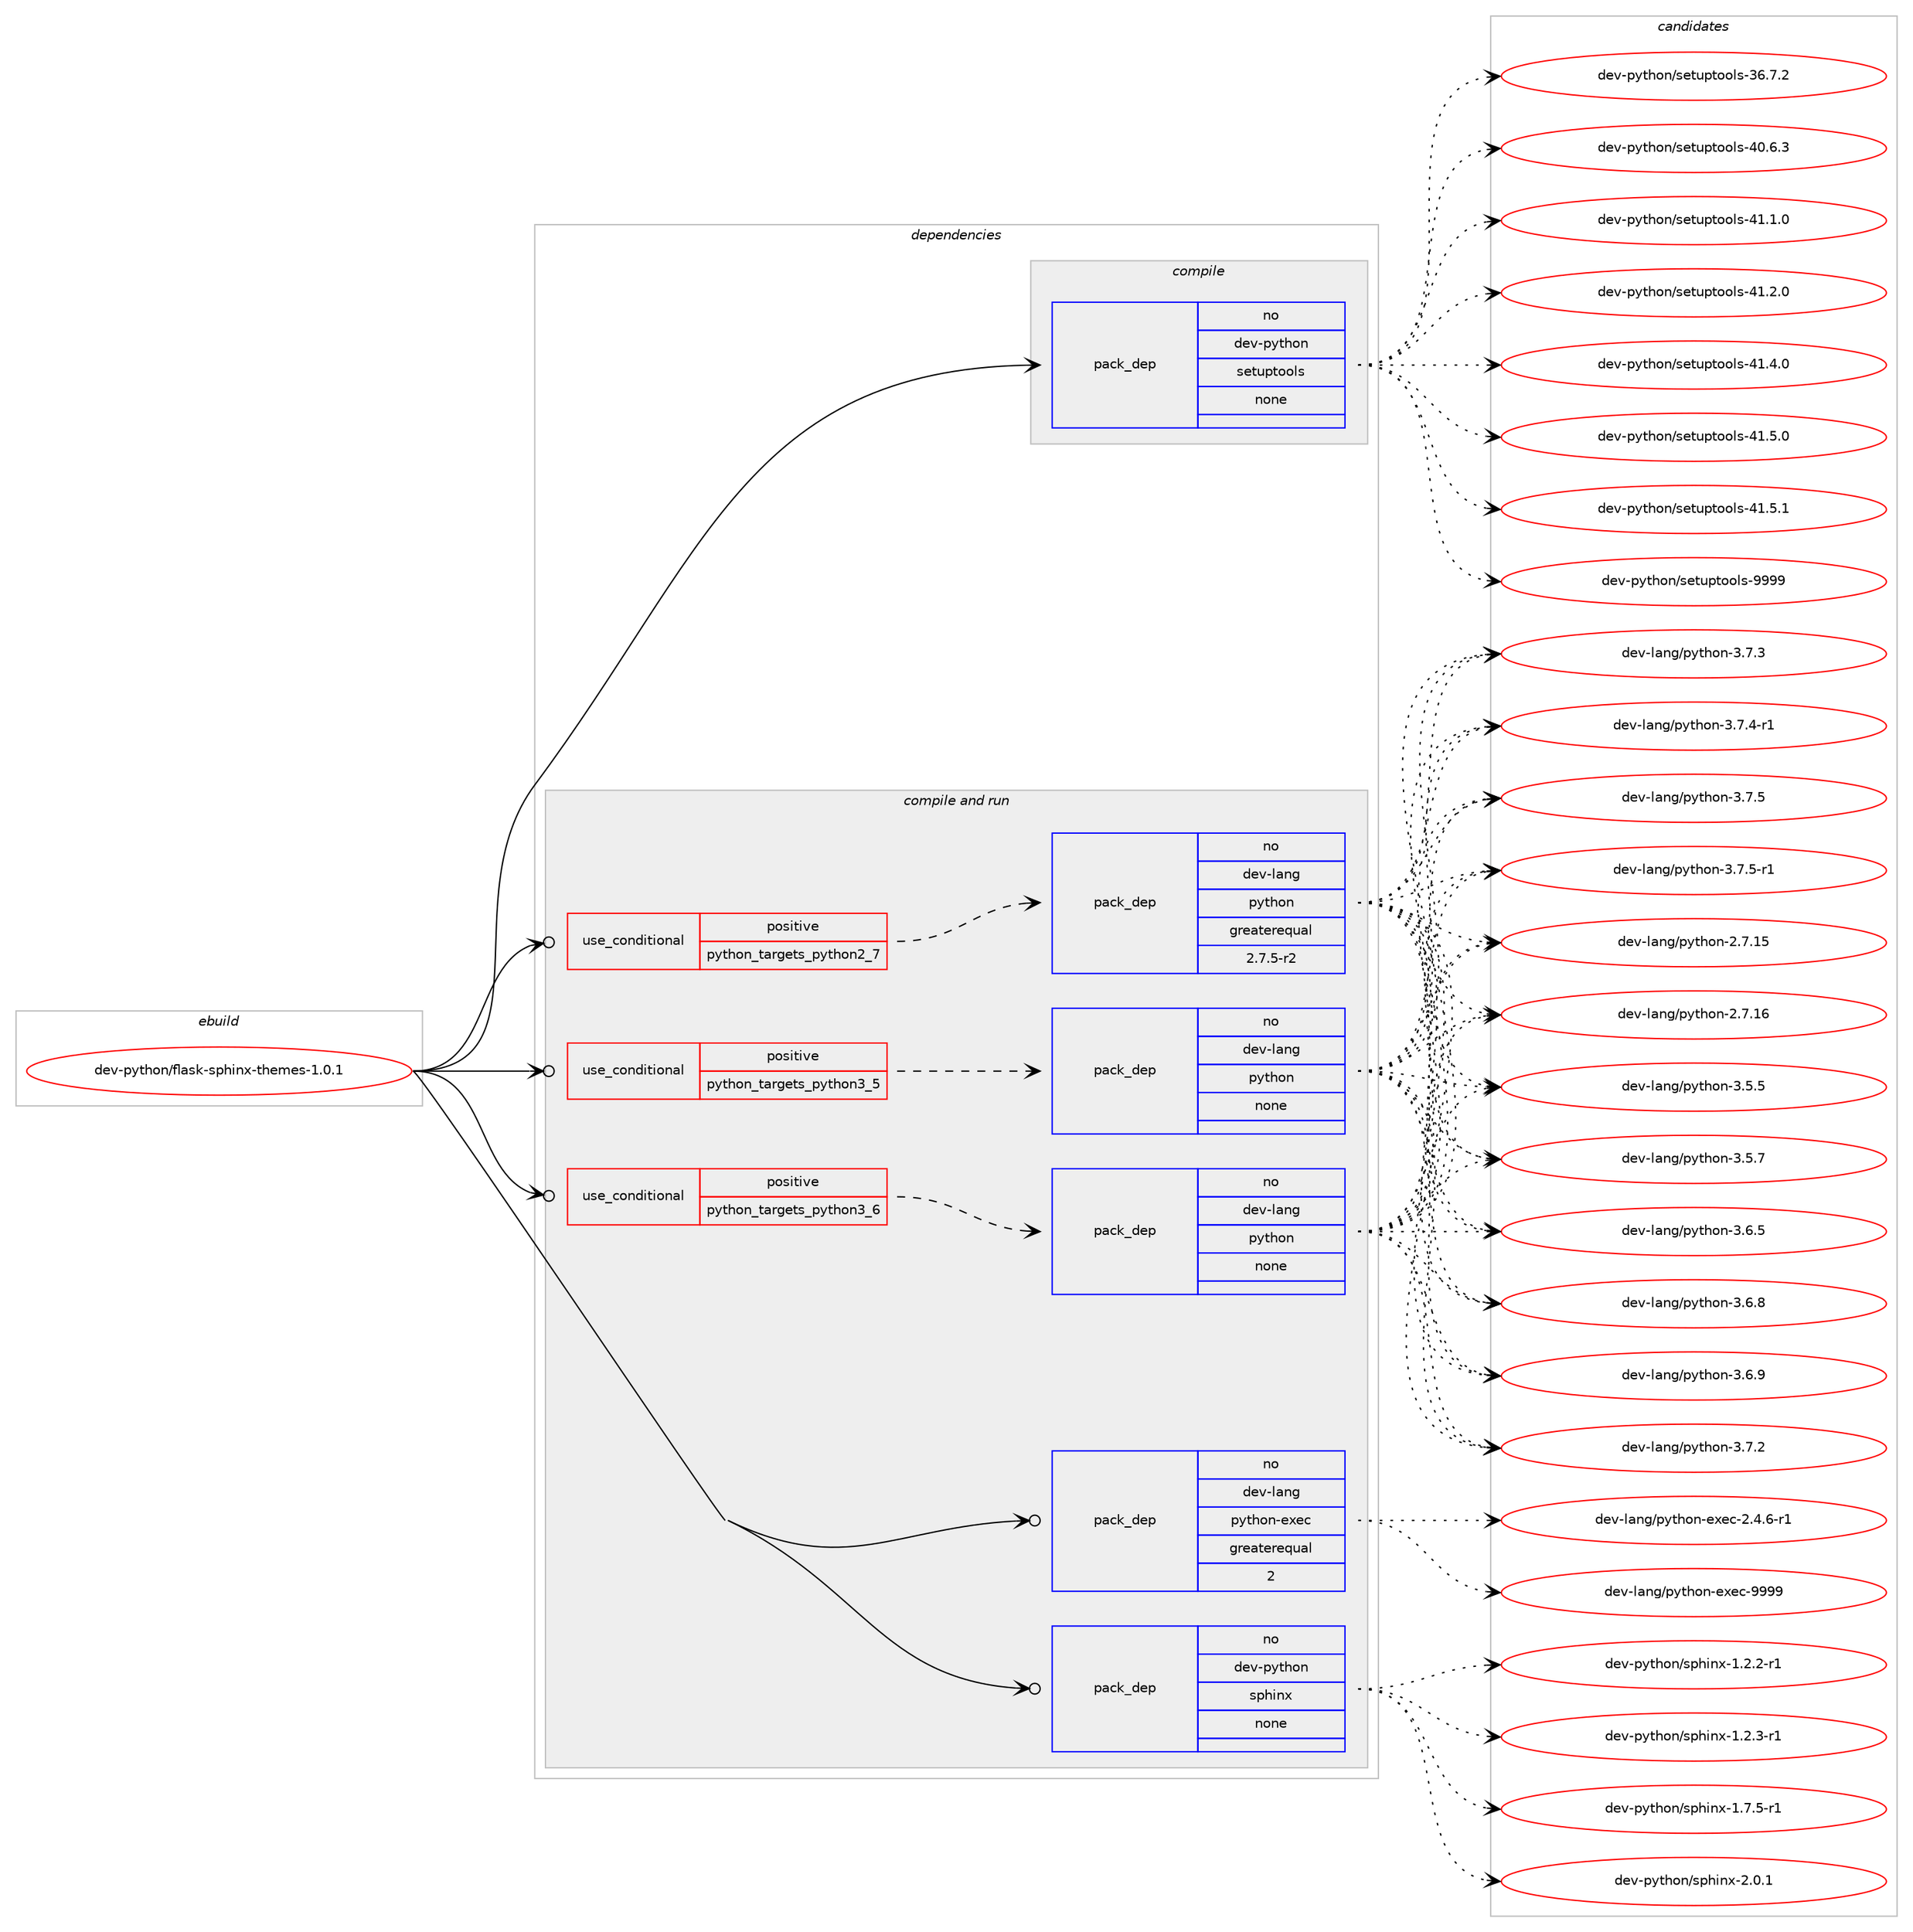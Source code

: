 digraph prolog {

# *************
# Graph options
# *************

newrank=true;
concentrate=true;
compound=true;
graph [rankdir=LR,fontname=Helvetica,fontsize=10,ranksep=1.5];#, ranksep=2.5, nodesep=0.2];
edge  [arrowhead=vee];
node  [fontname=Helvetica,fontsize=10];

# **********
# The ebuild
# **********

subgraph cluster_leftcol {
color=gray;
rank=same;
label=<<i>ebuild</i>>;
id [label="dev-python/flask-sphinx-themes-1.0.1", color=red, width=4, href="../dev-python/flask-sphinx-themes-1.0.1.svg"];
}

# ****************
# The dependencies
# ****************

subgraph cluster_midcol {
color=gray;
label=<<i>dependencies</i>>;
subgraph cluster_compile {
fillcolor="#eeeeee";
style=filled;
label=<<i>compile</i>>;
subgraph pack454036 {
dependency605465 [label=<<TABLE BORDER="0" CELLBORDER="1" CELLSPACING="0" CELLPADDING="4" WIDTH="220"><TR><TD ROWSPAN="6" CELLPADDING="30">pack_dep</TD></TR><TR><TD WIDTH="110">no</TD></TR><TR><TD>dev-python</TD></TR><TR><TD>setuptools</TD></TR><TR><TD>none</TD></TR><TR><TD></TD></TR></TABLE>>, shape=none, color=blue];
}
id:e -> dependency605465:w [weight=20,style="solid",arrowhead="vee"];
}
subgraph cluster_compileandrun {
fillcolor="#eeeeee";
style=filled;
label=<<i>compile and run</i>>;
subgraph cond139632 {
dependency605466 [label=<<TABLE BORDER="0" CELLBORDER="1" CELLSPACING="0" CELLPADDING="4"><TR><TD ROWSPAN="3" CELLPADDING="10">use_conditional</TD></TR><TR><TD>positive</TD></TR><TR><TD>python_targets_python2_7</TD></TR></TABLE>>, shape=none, color=red];
subgraph pack454037 {
dependency605467 [label=<<TABLE BORDER="0" CELLBORDER="1" CELLSPACING="0" CELLPADDING="4" WIDTH="220"><TR><TD ROWSPAN="6" CELLPADDING="30">pack_dep</TD></TR><TR><TD WIDTH="110">no</TD></TR><TR><TD>dev-lang</TD></TR><TR><TD>python</TD></TR><TR><TD>greaterequal</TD></TR><TR><TD>2.7.5-r2</TD></TR></TABLE>>, shape=none, color=blue];
}
dependency605466:e -> dependency605467:w [weight=20,style="dashed",arrowhead="vee"];
}
id:e -> dependency605466:w [weight=20,style="solid",arrowhead="odotvee"];
subgraph cond139633 {
dependency605468 [label=<<TABLE BORDER="0" CELLBORDER="1" CELLSPACING="0" CELLPADDING="4"><TR><TD ROWSPAN="3" CELLPADDING="10">use_conditional</TD></TR><TR><TD>positive</TD></TR><TR><TD>python_targets_python3_5</TD></TR></TABLE>>, shape=none, color=red];
subgraph pack454038 {
dependency605469 [label=<<TABLE BORDER="0" CELLBORDER="1" CELLSPACING="0" CELLPADDING="4" WIDTH="220"><TR><TD ROWSPAN="6" CELLPADDING="30">pack_dep</TD></TR><TR><TD WIDTH="110">no</TD></TR><TR><TD>dev-lang</TD></TR><TR><TD>python</TD></TR><TR><TD>none</TD></TR><TR><TD></TD></TR></TABLE>>, shape=none, color=blue];
}
dependency605468:e -> dependency605469:w [weight=20,style="dashed",arrowhead="vee"];
}
id:e -> dependency605468:w [weight=20,style="solid",arrowhead="odotvee"];
subgraph cond139634 {
dependency605470 [label=<<TABLE BORDER="0" CELLBORDER="1" CELLSPACING="0" CELLPADDING="4"><TR><TD ROWSPAN="3" CELLPADDING="10">use_conditional</TD></TR><TR><TD>positive</TD></TR><TR><TD>python_targets_python3_6</TD></TR></TABLE>>, shape=none, color=red];
subgraph pack454039 {
dependency605471 [label=<<TABLE BORDER="0" CELLBORDER="1" CELLSPACING="0" CELLPADDING="4" WIDTH="220"><TR><TD ROWSPAN="6" CELLPADDING="30">pack_dep</TD></TR><TR><TD WIDTH="110">no</TD></TR><TR><TD>dev-lang</TD></TR><TR><TD>python</TD></TR><TR><TD>none</TD></TR><TR><TD></TD></TR></TABLE>>, shape=none, color=blue];
}
dependency605470:e -> dependency605471:w [weight=20,style="dashed",arrowhead="vee"];
}
id:e -> dependency605470:w [weight=20,style="solid",arrowhead="odotvee"];
subgraph pack454040 {
dependency605472 [label=<<TABLE BORDER="0" CELLBORDER="1" CELLSPACING="0" CELLPADDING="4" WIDTH="220"><TR><TD ROWSPAN="6" CELLPADDING="30">pack_dep</TD></TR><TR><TD WIDTH="110">no</TD></TR><TR><TD>dev-lang</TD></TR><TR><TD>python-exec</TD></TR><TR><TD>greaterequal</TD></TR><TR><TD>2</TD></TR></TABLE>>, shape=none, color=blue];
}
id:e -> dependency605472:w [weight=20,style="solid",arrowhead="odotvee"];
subgraph pack454041 {
dependency605473 [label=<<TABLE BORDER="0" CELLBORDER="1" CELLSPACING="0" CELLPADDING="4" WIDTH="220"><TR><TD ROWSPAN="6" CELLPADDING="30">pack_dep</TD></TR><TR><TD WIDTH="110">no</TD></TR><TR><TD>dev-python</TD></TR><TR><TD>sphinx</TD></TR><TR><TD>none</TD></TR><TR><TD></TD></TR></TABLE>>, shape=none, color=blue];
}
id:e -> dependency605473:w [weight=20,style="solid",arrowhead="odotvee"];
}
subgraph cluster_run {
fillcolor="#eeeeee";
style=filled;
label=<<i>run</i>>;
}
}

# **************
# The candidates
# **************

subgraph cluster_choices {
rank=same;
color=gray;
label=<<i>candidates</i>>;

subgraph choice454036 {
color=black;
nodesep=1;
choice100101118451121211161041111104711510111611711211611111110811545515446554650 [label="dev-python/setuptools-36.7.2", color=red, width=4,href="../dev-python/setuptools-36.7.2.svg"];
choice100101118451121211161041111104711510111611711211611111110811545524846544651 [label="dev-python/setuptools-40.6.3", color=red, width=4,href="../dev-python/setuptools-40.6.3.svg"];
choice100101118451121211161041111104711510111611711211611111110811545524946494648 [label="dev-python/setuptools-41.1.0", color=red, width=4,href="../dev-python/setuptools-41.1.0.svg"];
choice100101118451121211161041111104711510111611711211611111110811545524946504648 [label="dev-python/setuptools-41.2.0", color=red, width=4,href="../dev-python/setuptools-41.2.0.svg"];
choice100101118451121211161041111104711510111611711211611111110811545524946524648 [label="dev-python/setuptools-41.4.0", color=red, width=4,href="../dev-python/setuptools-41.4.0.svg"];
choice100101118451121211161041111104711510111611711211611111110811545524946534648 [label="dev-python/setuptools-41.5.0", color=red, width=4,href="../dev-python/setuptools-41.5.0.svg"];
choice100101118451121211161041111104711510111611711211611111110811545524946534649 [label="dev-python/setuptools-41.5.1", color=red, width=4,href="../dev-python/setuptools-41.5.1.svg"];
choice10010111845112121116104111110471151011161171121161111111081154557575757 [label="dev-python/setuptools-9999", color=red, width=4,href="../dev-python/setuptools-9999.svg"];
dependency605465:e -> choice100101118451121211161041111104711510111611711211611111110811545515446554650:w [style=dotted,weight="100"];
dependency605465:e -> choice100101118451121211161041111104711510111611711211611111110811545524846544651:w [style=dotted,weight="100"];
dependency605465:e -> choice100101118451121211161041111104711510111611711211611111110811545524946494648:w [style=dotted,weight="100"];
dependency605465:e -> choice100101118451121211161041111104711510111611711211611111110811545524946504648:w [style=dotted,weight="100"];
dependency605465:e -> choice100101118451121211161041111104711510111611711211611111110811545524946524648:w [style=dotted,weight="100"];
dependency605465:e -> choice100101118451121211161041111104711510111611711211611111110811545524946534648:w [style=dotted,weight="100"];
dependency605465:e -> choice100101118451121211161041111104711510111611711211611111110811545524946534649:w [style=dotted,weight="100"];
dependency605465:e -> choice10010111845112121116104111110471151011161171121161111111081154557575757:w [style=dotted,weight="100"];
}
subgraph choice454037 {
color=black;
nodesep=1;
choice10010111845108971101034711212111610411111045504655464953 [label="dev-lang/python-2.7.15", color=red, width=4,href="../dev-lang/python-2.7.15.svg"];
choice10010111845108971101034711212111610411111045504655464954 [label="dev-lang/python-2.7.16", color=red, width=4,href="../dev-lang/python-2.7.16.svg"];
choice100101118451089711010347112121116104111110455146534653 [label="dev-lang/python-3.5.5", color=red, width=4,href="../dev-lang/python-3.5.5.svg"];
choice100101118451089711010347112121116104111110455146534655 [label="dev-lang/python-3.5.7", color=red, width=4,href="../dev-lang/python-3.5.7.svg"];
choice100101118451089711010347112121116104111110455146544653 [label="dev-lang/python-3.6.5", color=red, width=4,href="../dev-lang/python-3.6.5.svg"];
choice100101118451089711010347112121116104111110455146544656 [label="dev-lang/python-3.6.8", color=red, width=4,href="../dev-lang/python-3.6.8.svg"];
choice100101118451089711010347112121116104111110455146544657 [label="dev-lang/python-3.6.9", color=red, width=4,href="../dev-lang/python-3.6.9.svg"];
choice100101118451089711010347112121116104111110455146554650 [label="dev-lang/python-3.7.2", color=red, width=4,href="../dev-lang/python-3.7.2.svg"];
choice100101118451089711010347112121116104111110455146554651 [label="dev-lang/python-3.7.3", color=red, width=4,href="../dev-lang/python-3.7.3.svg"];
choice1001011184510897110103471121211161041111104551465546524511449 [label="dev-lang/python-3.7.4-r1", color=red, width=4,href="../dev-lang/python-3.7.4-r1.svg"];
choice100101118451089711010347112121116104111110455146554653 [label="dev-lang/python-3.7.5", color=red, width=4,href="../dev-lang/python-3.7.5.svg"];
choice1001011184510897110103471121211161041111104551465546534511449 [label="dev-lang/python-3.7.5-r1", color=red, width=4,href="../dev-lang/python-3.7.5-r1.svg"];
dependency605467:e -> choice10010111845108971101034711212111610411111045504655464953:w [style=dotted,weight="100"];
dependency605467:e -> choice10010111845108971101034711212111610411111045504655464954:w [style=dotted,weight="100"];
dependency605467:e -> choice100101118451089711010347112121116104111110455146534653:w [style=dotted,weight="100"];
dependency605467:e -> choice100101118451089711010347112121116104111110455146534655:w [style=dotted,weight="100"];
dependency605467:e -> choice100101118451089711010347112121116104111110455146544653:w [style=dotted,weight="100"];
dependency605467:e -> choice100101118451089711010347112121116104111110455146544656:w [style=dotted,weight="100"];
dependency605467:e -> choice100101118451089711010347112121116104111110455146544657:w [style=dotted,weight="100"];
dependency605467:e -> choice100101118451089711010347112121116104111110455146554650:w [style=dotted,weight="100"];
dependency605467:e -> choice100101118451089711010347112121116104111110455146554651:w [style=dotted,weight="100"];
dependency605467:e -> choice1001011184510897110103471121211161041111104551465546524511449:w [style=dotted,weight="100"];
dependency605467:e -> choice100101118451089711010347112121116104111110455146554653:w [style=dotted,weight="100"];
dependency605467:e -> choice1001011184510897110103471121211161041111104551465546534511449:w [style=dotted,weight="100"];
}
subgraph choice454038 {
color=black;
nodesep=1;
choice10010111845108971101034711212111610411111045504655464953 [label="dev-lang/python-2.7.15", color=red, width=4,href="../dev-lang/python-2.7.15.svg"];
choice10010111845108971101034711212111610411111045504655464954 [label="dev-lang/python-2.7.16", color=red, width=4,href="../dev-lang/python-2.7.16.svg"];
choice100101118451089711010347112121116104111110455146534653 [label="dev-lang/python-3.5.5", color=red, width=4,href="../dev-lang/python-3.5.5.svg"];
choice100101118451089711010347112121116104111110455146534655 [label="dev-lang/python-3.5.7", color=red, width=4,href="../dev-lang/python-3.5.7.svg"];
choice100101118451089711010347112121116104111110455146544653 [label="dev-lang/python-3.6.5", color=red, width=4,href="../dev-lang/python-3.6.5.svg"];
choice100101118451089711010347112121116104111110455146544656 [label="dev-lang/python-3.6.8", color=red, width=4,href="../dev-lang/python-3.6.8.svg"];
choice100101118451089711010347112121116104111110455146544657 [label="dev-lang/python-3.6.9", color=red, width=4,href="../dev-lang/python-3.6.9.svg"];
choice100101118451089711010347112121116104111110455146554650 [label="dev-lang/python-3.7.2", color=red, width=4,href="../dev-lang/python-3.7.2.svg"];
choice100101118451089711010347112121116104111110455146554651 [label="dev-lang/python-3.7.3", color=red, width=4,href="../dev-lang/python-3.7.3.svg"];
choice1001011184510897110103471121211161041111104551465546524511449 [label="dev-lang/python-3.7.4-r1", color=red, width=4,href="../dev-lang/python-3.7.4-r1.svg"];
choice100101118451089711010347112121116104111110455146554653 [label="dev-lang/python-3.7.5", color=red, width=4,href="../dev-lang/python-3.7.5.svg"];
choice1001011184510897110103471121211161041111104551465546534511449 [label="dev-lang/python-3.7.5-r1", color=red, width=4,href="../dev-lang/python-3.7.5-r1.svg"];
dependency605469:e -> choice10010111845108971101034711212111610411111045504655464953:w [style=dotted,weight="100"];
dependency605469:e -> choice10010111845108971101034711212111610411111045504655464954:w [style=dotted,weight="100"];
dependency605469:e -> choice100101118451089711010347112121116104111110455146534653:w [style=dotted,weight="100"];
dependency605469:e -> choice100101118451089711010347112121116104111110455146534655:w [style=dotted,weight="100"];
dependency605469:e -> choice100101118451089711010347112121116104111110455146544653:w [style=dotted,weight="100"];
dependency605469:e -> choice100101118451089711010347112121116104111110455146544656:w [style=dotted,weight="100"];
dependency605469:e -> choice100101118451089711010347112121116104111110455146544657:w [style=dotted,weight="100"];
dependency605469:e -> choice100101118451089711010347112121116104111110455146554650:w [style=dotted,weight="100"];
dependency605469:e -> choice100101118451089711010347112121116104111110455146554651:w [style=dotted,weight="100"];
dependency605469:e -> choice1001011184510897110103471121211161041111104551465546524511449:w [style=dotted,weight="100"];
dependency605469:e -> choice100101118451089711010347112121116104111110455146554653:w [style=dotted,weight="100"];
dependency605469:e -> choice1001011184510897110103471121211161041111104551465546534511449:w [style=dotted,weight="100"];
}
subgraph choice454039 {
color=black;
nodesep=1;
choice10010111845108971101034711212111610411111045504655464953 [label="dev-lang/python-2.7.15", color=red, width=4,href="../dev-lang/python-2.7.15.svg"];
choice10010111845108971101034711212111610411111045504655464954 [label="dev-lang/python-2.7.16", color=red, width=4,href="../dev-lang/python-2.7.16.svg"];
choice100101118451089711010347112121116104111110455146534653 [label="dev-lang/python-3.5.5", color=red, width=4,href="../dev-lang/python-3.5.5.svg"];
choice100101118451089711010347112121116104111110455146534655 [label="dev-lang/python-3.5.7", color=red, width=4,href="../dev-lang/python-3.5.7.svg"];
choice100101118451089711010347112121116104111110455146544653 [label="dev-lang/python-3.6.5", color=red, width=4,href="../dev-lang/python-3.6.5.svg"];
choice100101118451089711010347112121116104111110455146544656 [label="dev-lang/python-3.6.8", color=red, width=4,href="../dev-lang/python-3.6.8.svg"];
choice100101118451089711010347112121116104111110455146544657 [label="dev-lang/python-3.6.9", color=red, width=4,href="../dev-lang/python-3.6.9.svg"];
choice100101118451089711010347112121116104111110455146554650 [label="dev-lang/python-3.7.2", color=red, width=4,href="../dev-lang/python-3.7.2.svg"];
choice100101118451089711010347112121116104111110455146554651 [label="dev-lang/python-3.7.3", color=red, width=4,href="../dev-lang/python-3.7.3.svg"];
choice1001011184510897110103471121211161041111104551465546524511449 [label="dev-lang/python-3.7.4-r1", color=red, width=4,href="../dev-lang/python-3.7.4-r1.svg"];
choice100101118451089711010347112121116104111110455146554653 [label="dev-lang/python-3.7.5", color=red, width=4,href="../dev-lang/python-3.7.5.svg"];
choice1001011184510897110103471121211161041111104551465546534511449 [label="dev-lang/python-3.7.5-r1", color=red, width=4,href="../dev-lang/python-3.7.5-r1.svg"];
dependency605471:e -> choice10010111845108971101034711212111610411111045504655464953:w [style=dotted,weight="100"];
dependency605471:e -> choice10010111845108971101034711212111610411111045504655464954:w [style=dotted,weight="100"];
dependency605471:e -> choice100101118451089711010347112121116104111110455146534653:w [style=dotted,weight="100"];
dependency605471:e -> choice100101118451089711010347112121116104111110455146534655:w [style=dotted,weight="100"];
dependency605471:e -> choice100101118451089711010347112121116104111110455146544653:w [style=dotted,weight="100"];
dependency605471:e -> choice100101118451089711010347112121116104111110455146544656:w [style=dotted,weight="100"];
dependency605471:e -> choice100101118451089711010347112121116104111110455146544657:w [style=dotted,weight="100"];
dependency605471:e -> choice100101118451089711010347112121116104111110455146554650:w [style=dotted,weight="100"];
dependency605471:e -> choice100101118451089711010347112121116104111110455146554651:w [style=dotted,weight="100"];
dependency605471:e -> choice1001011184510897110103471121211161041111104551465546524511449:w [style=dotted,weight="100"];
dependency605471:e -> choice100101118451089711010347112121116104111110455146554653:w [style=dotted,weight="100"];
dependency605471:e -> choice1001011184510897110103471121211161041111104551465546534511449:w [style=dotted,weight="100"];
}
subgraph choice454040 {
color=black;
nodesep=1;
choice10010111845108971101034711212111610411111045101120101994550465246544511449 [label="dev-lang/python-exec-2.4.6-r1", color=red, width=4,href="../dev-lang/python-exec-2.4.6-r1.svg"];
choice10010111845108971101034711212111610411111045101120101994557575757 [label="dev-lang/python-exec-9999", color=red, width=4,href="../dev-lang/python-exec-9999.svg"];
dependency605472:e -> choice10010111845108971101034711212111610411111045101120101994550465246544511449:w [style=dotted,weight="100"];
dependency605472:e -> choice10010111845108971101034711212111610411111045101120101994557575757:w [style=dotted,weight="100"];
}
subgraph choice454041 {
color=black;
nodesep=1;
choice10010111845112121116104111110471151121041051101204549465046504511449 [label="dev-python/sphinx-1.2.2-r1", color=red, width=4,href="../dev-python/sphinx-1.2.2-r1.svg"];
choice10010111845112121116104111110471151121041051101204549465046514511449 [label="dev-python/sphinx-1.2.3-r1", color=red, width=4,href="../dev-python/sphinx-1.2.3-r1.svg"];
choice10010111845112121116104111110471151121041051101204549465546534511449 [label="dev-python/sphinx-1.7.5-r1", color=red, width=4,href="../dev-python/sphinx-1.7.5-r1.svg"];
choice1001011184511212111610411111047115112104105110120455046484649 [label="dev-python/sphinx-2.0.1", color=red, width=4,href="../dev-python/sphinx-2.0.1.svg"];
dependency605473:e -> choice10010111845112121116104111110471151121041051101204549465046504511449:w [style=dotted,weight="100"];
dependency605473:e -> choice10010111845112121116104111110471151121041051101204549465046514511449:w [style=dotted,weight="100"];
dependency605473:e -> choice10010111845112121116104111110471151121041051101204549465546534511449:w [style=dotted,weight="100"];
dependency605473:e -> choice1001011184511212111610411111047115112104105110120455046484649:w [style=dotted,weight="100"];
}
}

}
